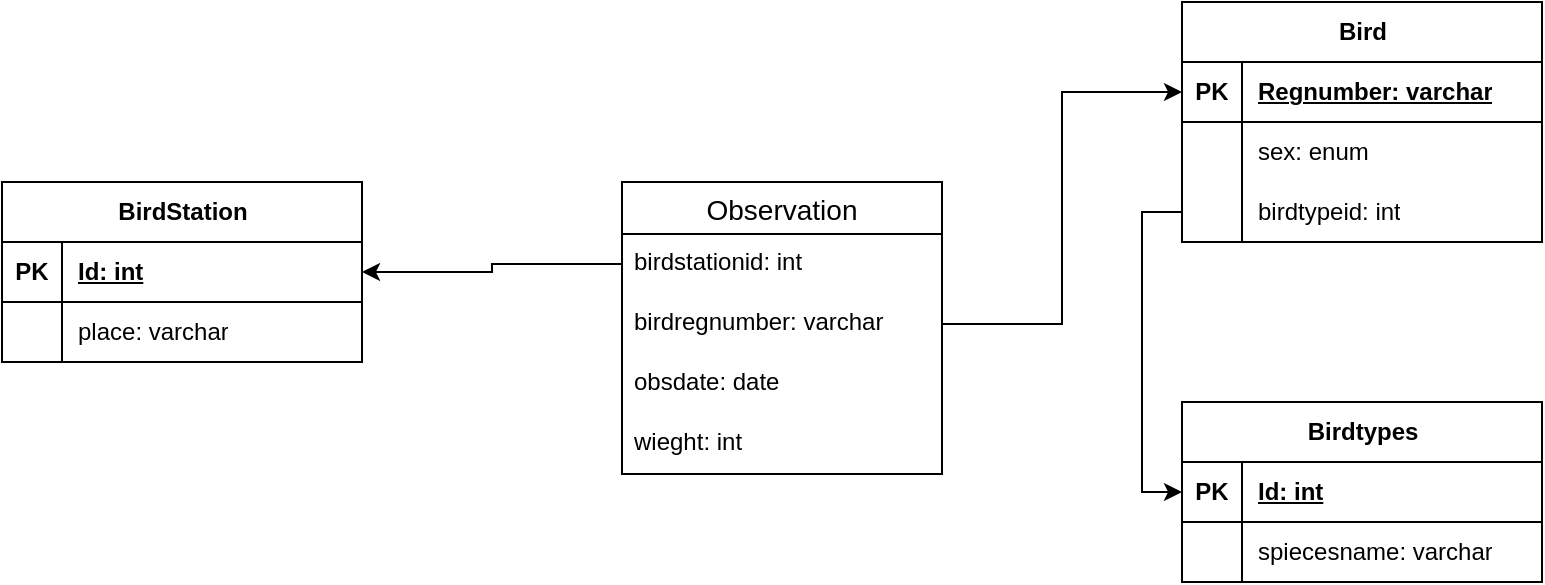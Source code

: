 <mxfile version="22.1.16" type="device">
  <diagram name="Page-1" id="n6TOoPEMaa_INf-6Y4-u">
    <mxGraphModel dx="1036" dy="557" grid="1" gridSize="10" guides="1" tooltips="1" connect="1" arrows="1" fold="1" page="1" pageScale="1" pageWidth="850" pageHeight="1100" math="0" shadow="0">
      <root>
        <mxCell id="0" />
        <mxCell id="1" parent="0" />
        <mxCell id="fAnHb3lStTjjZTa9n2I7-1" value="BirdStation" style="shape=table;startSize=30;container=1;collapsible=1;childLayout=tableLayout;fixedRows=1;rowLines=0;fontStyle=1;align=center;resizeLast=1;html=1;" vertex="1" parent="1">
          <mxGeometry x="40" y="160" width="180" height="90" as="geometry" />
        </mxCell>
        <mxCell id="fAnHb3lStTjjZTa9n2I7-2" value="" style="shape=tableRow;horizontal=0;startSize=0;swimlaneHead=0;swimlaneBody=0;fillColor=none;collapsible=0;dropTarget=0;points=[[0,0.5],[1,0.5]];portConstraint=eastwest;top=0;left=0;right=0;bottom=1;" vertex="1" parent="fAnHb3lStTjjZTa9n2I7-1">
          <mxGeometry y="30" width="180" height="30" as="geometry" />
        </mxCell>
        <mxCell id="fAnHb3lStTjjZTa9n2I7-3" value="PK" style="shape=partialRectangle;connectable=0;fillColor=none;top=0;left=0;bottom=0;right=0;fontStyle=1;overflow=hidden;whiteSpace=wrap;html=1;" vertex="1" parent="fAnHb3lStTjjZTa9n2I7-2">
          <mxGeometry width="30" height="30" as="geometry">
            <mxRectangle width="30" height="30" as="alternateBounds" />
          </mxGeometry>
        </mxCell>
        <mxCell id="fAnHb3lStTjjZTa9n2I7-4" value="Id: int" style="shape=partialRectangle;connectable=0;fillColor=none;top=0;left=0;bottom=0;right=0;align=left;spacingLeft=6;fontStyle=5;overflow=hidden;whiteSpace=wrap;html=1;" vertex="1" parent="fAnHb3lStTjjZTa9n2I7-2">
          <mxGeometry x="30" width="150" height="30" as="geometry">
            <mxRectangle width="150" height="30" as="alternateBounds" />
          </mxGeometry>
        </mxCell>
        <mxCell id="fAnHb3lStTjjZTa9n2I7-5" value="" style="shape=tableRow;horizontal=0;startSize=0;swimlaneHead=0;swimlaneBody=0;fillColor=none;collapsible=0;dropTarget=0;points=[[0,0.5],[1,0.5]];portConstraint=eastwest;top=0;left=0;right=0;bottom=0;" vertex="1" parent="fAnHb3lStTjjZTa9n2I7-1">
          <mxGeometry y="60" width="180" height="30" as="geometry" />
        </mxCell>
        <mxCell id="fAnHb3lStTjjZTa9n2I7-6" value="" style="shape=partialRectangle;connectable=0;fillColor=none;top=0;left=0;bottom=0;right=0;editable=1;overflow=hidden;whiteSpace=wrap;html=1;" vertex="1" parent="fAnHb3lStTjjZTa9n2I7-5">
          <mxGeometry width="30" height="30" as="geometry">
            <mxRectangle width="30" height="30" as="alternateBounds" />
          </mxGeometry>
        </mxCell>
        <mxCell id="fAnHb3lStTjjZTa9n2I7-7" value="place: varchar" style="shape=partialRectangle;connectable=0;fillColor=none;top=0;left=0;bottom=0;right=0;align=left;spacingLeft=6;overflow=hidden;whiteSpace=wrap;html=1;" vertex="1" parent="fAnHb3lStTjjZTa9n2I7-5">
          <mxGeometry x="30" width="150" height="30" as="geometry">
            <mxRectangle width="150" height="30" as="alternateBounds" />
          </mxGeometry>
        </mxCell>
        <mxCell id="fAnHb3lStTjjZTa9n2I7-14" value="Bird" style="shape=table;startSize=30;container=1;collapsible=1;childLayout=tableLayout;fixedRows=1;rowLines=0;fontStyle=1;align=center;resizeLast=1;html=1;" vertex="1" parent="1">
          <mxGeometry x="630" y="70" width="180" height="120" as="geometry" />
        </mxCell>
        <mxCell id="fAnHb3lStTjjZTa9n2I7-15" value="" style="shape=tableRow;horizontal=0;startSize=0;swimlaneHead=0;swimlaneBody=0;fillColor=none;collapsible=0;dropTarget=0;points=[[0,0.5],[1,0.5]];portConstraint=eastwest;top=0;left=0;right=0;bottom=1;" vertex="1" parent="fAnHb3lStTjjZTa9n2I7-14">
          <mxGeometry y="30" width="180" height="30" as="geometry" />
        </mxCell>
        <mxCell id="fAnHb3lStTjjZTa9n2I7-16" value="PK" style="shape=partialRectangle;connectable=0;fillColor=none;top=0;left=0;bottom=0;right=0;fontStyle=1;overflow=hidden;whiteSpace=wrap;html=1;" vertex="1" parent="fAnHb3lStTjjZTa9n2I7-15">
          <mxGeometry width="30" height="30" as="geometry">
            <mxRectangle width="30" height="30" as="alternateBounds" />
          </mxGeometry>
        </mxCell>
        <mxCell id="fAnHb3lStTjjZTa9n2I7-17" value="Regnumber: varchar" style="shape=partialRectangle;connectable=0;fillColor=none;top=0;left=0;bottom=0;right=0;align=left;spacingLeft=6;fontStyle=5;overflow=hidden;whiteSpace=wrap;html=1;" vertex="1" parent="fAnHb3lStTjjZTa9n2I7-15">
          <mxGeometry x="30" width="150" height="30" as="geometry">
            <mxRectangle width="150" height="30" as="alternateBounds" />
          </mxGeometry>
        </mxCell>
        <mxCell id="fAnHb3lStTjjZTa9n2I7-18" value="" style="shape=tableRow;horizontal=0;startSize=0;swimlaneHead=0;swimlaneBody=0;fillColor=none;collapsible=0;dropTarget=0;points=[[0,0.5],[1,0.5]];portConstraint=eastwest;top=0;left=0;right=0;bottom=0;" vertex="1" parent="fAnHb3lStTjjZTa9n2I7-14">
          <mxGeometry y="60" width="180" height="30" as="geometry" />
        </mxCell>
        <mxCell id="fAnHb3lStTjjZTa9n2I7-19" value="" style="shape=partialRectangle;connectable=0;fillColor=none;top=0;left=0;bottom=0;right=0;editable=1;overflow=hidden;whiteSpace=wrap;html=1;" vertex="1" parent="fAnHb3lStTjjZTa9n2I7-18">
          <mxGeometry width="30" height="30" as="geometry">
            <mxRectangle width="30" height="30" as="alternateBounds" />
          </mxGeometry>
        </mxCell>
        <mxCell id="fAnHb3lStTjjZTa9n2I7-20" value="sex: enum" style="shape=partialRectangle;connectable=0;fillColor=none;top=0;left=0;bottom=0;right=0;align=left;spacingLeft=6;overflow=hidden;whiteSpace=wrap;html=1;" vertex="1" parent="fAnHb3lStTjjZTa9n2I7-18">
          <mxGeometry x="30" width="150" height="30" as="geometry">
            <mxRectangle width="150" height="30" as="alternateBounds" />
          </mxGeometry>
        </mxCell>
        <mxCell id="fAnHb3lStTjjZTa9n2I7-21" value="" style="shape=tableRow;horizontal=0;startSize=0;swimlaneHead=0;swimlaneBody=0;fillColor=none;collapsible=0;dropTarget=0;points=[[0,0.5],[1,0.5]];portConstraint=eastwest;top=0;left=0;right=0;bottom=0;" vertex="1" parent="fAnHb3lStTjjZTa9n2I7-14">
          <mxGeometry y="90" width="180" height="30" as="geometry" />
        </mxCell>
        <mxCell id="fAnHb3lStTjjZTa9n2I7-22" value="" style="shape=partialRectangle;connectable=0;fillColor=none;top=0;left=0;bottom=0;right=0;editable=1;overflow=hidden;whiteSpace=wrap;html=1;" vertex="1" parent="fAnHb3lStTjjZTa9n2I7-21">
          <mxGeometry width="30" height="30" as="geometry">
            <mxRectangle width="30" height="30" as="alternateBounds" />
          </mxGeometry>
        </mxCell>
        <mxCell id="fAnHb3lStTjjZTa9n2I7-23" value="birdtypeid: int" style="shape=partialRectangle;connectable=0;fillColor=none;top=0;left=0;bottom=0;right=0;align=left;spacingLeft=6;overflow=hidden;whiteSpace=wrap;html=1;" vertex="1" parent="fAnHb3lStTjjZTa9n2I7-21">
          <mxGeometry x="30" width="150" height="30" as="geometry">
            <mxRectangle width="150" height="30" as="alternateBounds" />
          </mxGeometry>
        </mxCell>
        <mxCell id="fAnHb3lStTjjZTa9n2I7-27" value="Birdtypes" style="shape=table;startSize=30;container=1;collapsible=1;childLayout=tableLayout;fixedRows=1;rowLines=0;fontStyle=1;align=center;resizeLast=1;html=1;" vertex="1" parent="1">
          <mxGeometry x="630" y="270" width="180" height="90" as="geometry" />
        </mxCell>
        <mxCell id="fAnHb3lStTjjZTa9n2I7-28" value="" style="shape=tableRow;horizontal=0;startSize=0;swimlaneHead=0;swimlaneBody=0;fillColor=none;collapsible=0;dropTarget=0;points=[[0,0.5],[1,0.5]];portConstraint=eastwest;top=0;left=0;right=0;bottom=1;" vertex="1" parent="fAnHb3lStTjjZTa9n2I7-27">
          <mxGeometry y="30" width="180" height="30" as="geometry" />
        </mxCell>
        <mxCell id="fAnHb3lStTjjZTa9n2I7-29" value="PK" style="shape=partialRectangle;connectable=0;fillColor=none;top=0;left=0;bottom=0;right=0;fontStyle=1;overflow=hidden;whiteSpace=wrap;html=1;" vertex="1" parent="fAnHb3lStTjjZTa9n2I7-28">
          <mxGeometry width="30" height="30" as="geometry">
            <mxRectangle width="30" height="30" as="alternateBounds" />
          </mxGeometry>
        </mxCell>
        <mxCell id="fAnHb3lStTjjZTa9n2I7-30" value="Id: int" style="shape=partialRectangle;connectable=0;fillColor=none;top=0;left=0;bottom=0;right=0;align=left;spacingLeft=6;fontStyle=5;overflow=hidden;whiteSpace=wrap;html=1;" vertex="1" parent="fAnHb3lStTjjZTa9n2I7-28">
          <mxGeometry x="30" width="150" height="30" as="geometry">
            <mxRectangle width="150" height="30" as="alternateBounds" />
          </mxGeometry>
        </mxCell>
        <mxCell id="fAnHb3lStTjjZTa9n2I7-34" value="" style="shape=tableRow;horizontal=0;startSize=0;swimlaneHead=0;swimlaneBody=0;fillColor=none;collapsible=0;dropTarget=0;points=[[0,0.5],[1,0.5]];portConstraint=eastwest;top=0;left=0;right=0;bottom=0;" vertex="1" parent="fAnHb3lStTjjZTa9n2I7-27">
          <mxGeometry y="60" width="180" height="30" as="geometry" />
        </mxCell>
        <mxCell id="fAnHb3lStTjjZTa9n2I7-35" value="" style="shape=partialRectangle;connectable=0;fillColor=none;top=0;left=0;bottom=0;right=0;editable=1;overflow=hidden;whiteSpace=wrap;html=1;" vertex="1" parent="fAnHb3lStTjjZTa9n2I7-34">
          <mxGeometry width="30" height="30" as="geometry">
            <mxRectangle width="30" height="30" as="alternateBounds" />
          </mxGeometry>
        </mxCell>
        <mxCell id="fAnHb3lStTjjZTa9n2I7-36" value="spiecesname: varchar" style="shape=partialRectangle;connectable=0;fillColor=none;top=0;left=0;bottom=0;right=0;align=left;spacingLeft=6;overflow=hidden;whiteSpace=wrap;html=1;" vertex="1" parent="fAnHb3lStTjjZTa9n2I7-34">
          <mxGeometry x="30" width="150" height="30" as="geometry">
            <mxRectangle width="150" height="30" as="alternateBounds" />
          </mxGeometry>
        </mxCell>
        <mxCell id="fAnHb3lStTjjZTa9n2I7-40" value="Observation" style="swimlane;fontStyle=0;childLayout=stackLayout;horizontal=1;startSize=26;horizontalStack=0;resizeParent=1;resizeParentMax=0;resizeLast=0;collapsible=1;marginBottom=0;align=center;fontSize=14;" vertex="1" parent="1">
          <mxGeometry x="350" y="160" width="160" height="146" as="geometry" />
        </mxCell>
        <mxCell id="fAnHb3lStTjjZTa9n2I7-41" value="birdstationid: int" style="text;strokeColor=none;fillColor=none;spacingLeft=4;spacingRight=4;overflow=hidden;rotatable=0;points=[[0,0.5],[1,0.5]];portConstraint=eastwest;fontSize=12;whiteSpace=wrap;html=1;" vertex="1" parent="fAnHb3lStTjjZTa9n2I7-40">
          <mxGeometry y="26" width="160" height="30" as="geometry" />
        </mxCell>
        <mxCell id="fAnHb3lStTjjZTa9n2I7-42" value="birdregnumber: varchar" style="text;strokeColor=none;fillColor=none;spacingLeft=4;spacingRight=4;overflow=hidden;rotatable=0;points=[[0,0.5],[1,0.5]];portConstraint=eastwest;fontSize=12;whiteSpace=wrap;html=1;" vertex="1" parent="fAnHb3lStTjjZTa9n2I7-40">
          <mxGeometry y="56" width="160" height="30" as="geometry" />
        </mxCell>
        <mxCell id="fAnHb3lStTjjZTa9n2I7-43" value="obsdate: date" style="text;strokeColor=none;fillColor=none;spacingLeft=4;spacingRight=4;overflow=hidden;rotatable=0;points=[[0,0.5],[1,0.5]];portConstraint=eastwest;fontSize=12;whiteSpace=wrap;html=1;" vertex="1" parent="fAnHb3lStTjjZTa9n2I7-40">
          <mxGeometry y="86" width="160" height="30" as="geometry" />
        </mxCell>
        <mxCell id="fAnHb3lStTjjZTa9n2I7-46" value="wieght: int" style="text;strokeColor=none;fillColor=none;spacingLeft=4;spacingRight=4;overflow=hidden;rotatable=0;points=[[0,0.5],[1,0.5]];portConstraint=eastwest;fontSize=12;whiteSpace=wrap;html=1;" vertex="1" parent="fAnHb3lStTjjZTa9n2I7-40">
          <mxGeometry y="116" width="160" height="30" as="geometry" />
        </mxCell>
        <mxCell id="fAnHb3lStTjjZTa9n2I7-44" style="edgeStyle=orthogonalEdgeStyle;rounded=0;orthogonalLoop=1;jettySize=auto;html=1;exitX=1;exitY=0.5;exitDx=0;exitDy=0;entryX=0;entryY=0.5;entryDx=0;entryDy=0;" edge="1" parent="1" source="fAnHb3lStTjjZTa9n2I7-42" target="fAnHb3lStTjjZTa9n2I7-15">
          <mxGeometry relative="1" as="geometry" />
        </mxCell>
        <mxCell id="fAnHb3lStTjjZTa9n2I7-45" style="edgeStyle=orthogonalEdgeStyle;rounded=0;orthogonalLoop=1;jettySize=auto;html=1;exitX=0;exitY=0.5;exitDx=0;exitDy=0;entryX=1;entryY=0.5;entryDx=0;entryDy=0;" edge="1" parent="1" source="fAnHb3lStTjjZTa9n2I7-41" target="fAnHb3lStTjjZTa9n2I7-2">
          <mxGeometry relative="1" as="geometry" />
        </mxCell>
        <mxCell id="fAnHb3lStTjjZTa9n2I7-47" style="edgeStyle=orthogonalEdgeStyle;rounded=0;orthogonalLoop=1;jettySize=auto;html=1;exitX=0;exitY=0.5;exitDx=0;exitDy=0;entryX=0;entryY=0.5;entryDx=0;entryDy=0;" edge="1" parent="1" source="fAnHb3lStTjjZTa9n2I7-21" target="fAnHb3lStTjjZTa9n2I7-28">
          <mxGeometry relative="1" as="geometry" />
        </mxCell>
      </root>
    </mxGraphModel>
  </diagram>
</mxfile>
